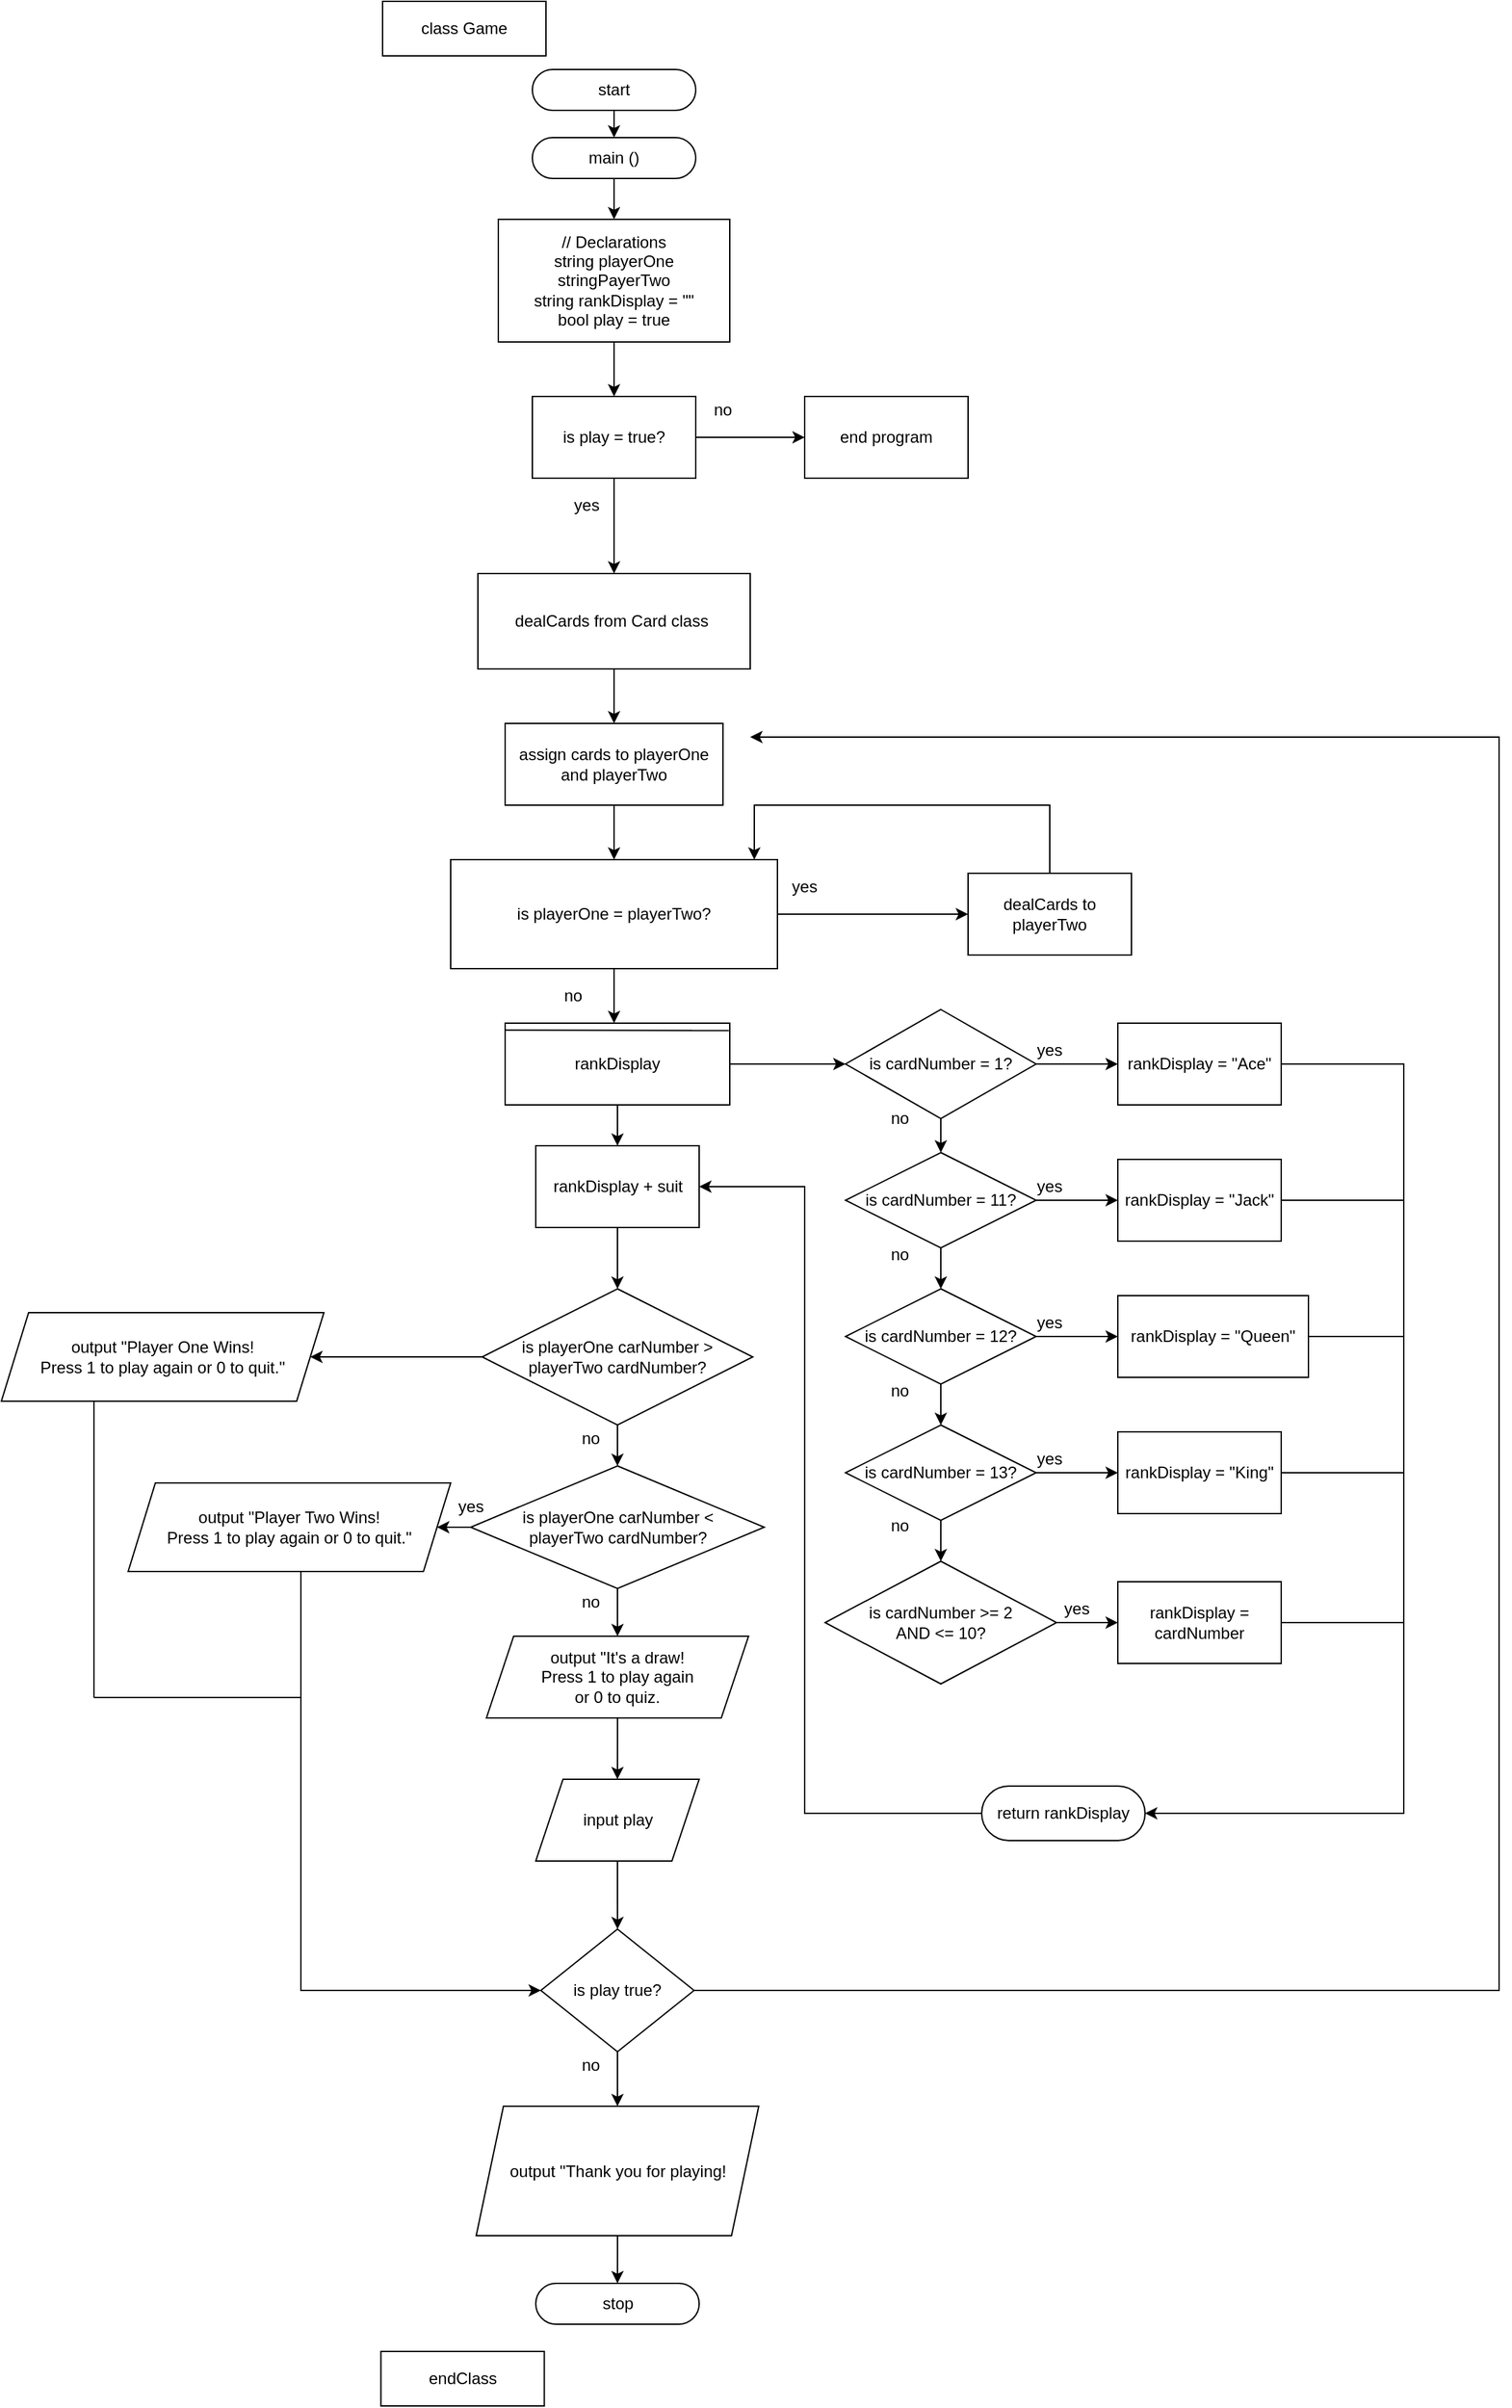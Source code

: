 <mxfile version="13.10.4" type="github">
  <diagram id="C5RBs43oDa-KdzZeNtuy" name="Page-1">
    <mxGraphModel dx="2770" dy="1345" grid="1" gridSize="10" guides="1" tooltips="1" connect="1" arrows="1" fold="1" page="1" pageScale="1" pageWidth="827" pageHeight="1169" math="0" shadow="0">
      <root>
        <mxCell id="WIyWlLk6GJQsqaUBKTNV-0" />
        <mxCell id="WIyWlLk6GJQsqaUBKTNV-1" parent="WIyWlLk6GJQsqaUBKTNV-0" />
        <mxCell id="ioobSqvoQFyh90W7_Rea-0" value="class Game" style="rounded=0;whiteSpace=wrap;html=1;" parent="WIyWlLk6GJQsqaUBKTNV-1" vertex="1">
          <mxGeometry x="50" y="40" width="120" height="40" as="geometry" />
        </mxCell>
        <mxCell id="ioobSqvoQFyh90W7_Rea-4" value="" style="edgeStyle=orthogonalEdgeStyle;rounded=0;orthogonalLoop=1;jettySize=auto;html=1;" parent="WIyWlLk6GJQsqaUBKTNV-1" source="ioobSqvoQFyh90W7_Rea-1" target="ioobSqvoQFyh90W7_Rea-2" edge="1">
          <mxGeometry relative="1" as="geometry" />
        </mxCell>
        <mxCell id="ioobSqvoQFyh90W7_Rea-1" value="main ()" style="rounded=1;whiteSpace=wrap;html=1;arcSize=50;" parent="WIyWlLk6GJQsqaUBKTNV-1" vertex="1">
          <mxGeometry x="160" y="140" width="120" height="30" as="geometry" />
        </mxCell>
        <mxCell id="0O3uf4wftiaskGtzbC3r-9" value="" style="edgeStyle=orthogonalEdgeStyle;rounded=0;orthogonalLoop=1;jettySize=auto;html=1;" edge="1" parent="WIyWlLk6GJQsqaUBKTNV-1" source="ioobSqvoQFyh90W7_Rea-2" target="0O3uf4wftiaskGtzbC3r-8">
          <mxGeometry relative="1" as="geometry" />
        </mxCell>
        <mxCell id="ioobSqvoQFyh90W7_Rea-2" value="// Declarations&lt;br&gt;string playerOne&lt;br&gt;stringPayerTwo&lt;br&gt;string rankDisplay = &quot;&quot;&lt;br&gt;bool play = true&lt;br&gt;" style="rounded=0;whiteSpace=wrap;html=1;" parent="WIyWlLk6GJQsqaUBKTNV-1" vertex="1">
          <mxGeometry x="135" y="200" width="170" height="90" as="geometry" />
        </mxCell>
        <mxCell id="0O3uf4wftiaskGtzbC3r-59" value="" style="edgeStyle=orthogonalEdgeStyle;rounded=0;orthogonalLoop=1;jettySize=auto;html=1;entryX=0;entryY=0.5;entryDx=0;entryDy=0;exitX=1;exitY=0.5;exitDx=0;exitDy=0;" edge="1" parent="WIyWlLk6GJQsqaUBKTNV-1" source="ioobSqvoQFyh90W7_Rea-15" target="0O3uf4wftiaskGtzbC3r-25">
          <mxGeometry relative="1" as="geometry">
            <mxPoint x="345" y="820" as="sourcePoint" />
          </mxGeometry>
        </mxCell>
        <mxCell id="0O3uf4wftiaskGtzbC3r-123" value="" style="edgeStyle=orthogonalEdgeStyle;rounded=0;orthogonalLoop=1;jettySize=auto;html=1;" edge="1" parent="WIyWlLk6GJQsqaUBKTNV-1" source="ioobSqvoQFyh90W7_Rea-15" target="0O3uf4wftiaskGtzbC3r-122">
          <mxGeometry relative="1" as="geometry" />
        </mxCell>
        <mxCell id="ioobSqvoQFyh90W7_Rea-15" value="rankDisplay" style="whiteSpace=wrap;html=1;rounded=0;" parent="WIyWlLk6GJQsqaUBKTNV-1" vertex="1">
          <mxGeometry x="140" y="790" width="165" height="60" as="geometry" />
        </mxCell>
        <mxCell id="ioobSqvoQFyh90W7_Rea-17" value="" style="endArrow=none;html=1;entryX=0.996;entryY=0.09;entryDx=0;entryDy=0;entryPerimeter=0;exitX=0;exitY=0.085;exitDx=0;exitDy=0;exitPerimeter=0;" parent="WIyWlLk6GJQsqaUBKTNV-1" source="ioobSqvoQFyh90W7_Rea-15" target="ioobSqvoQFyh90W7_Rea-15" edge="1">
          <mxGeometry width="50" height="50" relative="1" as="geometry">
            <mxPoint x="140" y="329" as="sourcePoint" />
            <mxPoint x="440" y="290" as="targetPoint" />
            <Array as="points" />
          </mxGeometry>
        </mxCell>
        <mxCell id="VpoSWJ3LKGBdVLAW8ZYA-3" value="" style="edgeStyle=orthogonalEdgeStyle;rounded=0;orthogonalLoop=1;jettySize=auto;html=1;" parent="WIyWlLk6GJQsqaUBKTNV-1" source="VpoSWJ3LKGBdVLAW8ZYA-0" edge="1">
          <mxGeometry relative="1" as="geometry">
            <mxPoint x="220" y="140" as="targetPoint" />
          </mxGeometry>
        </mxCell>
        <mxCell id="VpoSWJ3LKGBdVLAW8ZYA-0" value="start" style="rounded=1;whiteSpace=wrap;html=1;arcSize=50;" parent="WIyWlLk6GJQsqaUBKTNV-1" vertex="1">
          <mxGeometry x="160" y="90" width="120" height="30" as="geometry" />
        </mxCell>
        <mxCell id="0O3uf4wftiaskGtzbC3r-3" value="" style="edgeStyle=orthogonalEdgeStyle;rounded=0;orthogonalLoop=1;jettySize=auto;html=1;" edge="1" parent="WIyWlLk6GJQsqaUBKTNV-1" source="0O3uf4wftiaskGtzbC3r-0" target="0O3uf4wftiaskGtzbC3r-2">
          <mxGeometry relative="1" as="geometry" />
        </mxCell>
        <mxCell id="0O3uf4wftiaskGtzbC3r-0" value="dealCards from Card class&amp;nbsp;" style="whiteSpace=wrap;html=1;rounded=0;" vertex="1" parent="WIyWlLk6GJQsqaUBKTNV-1">
          <mxGeometry x="120" y="460" width="200" height="70" as="geometry" />
        </mxCell>
        <mxCell id="0O3uf4wftiaskGtzbC3r-5" value="" style="edgeStyle=orthogonalEdgeStyle;rounded=0;orthogonalLoop=1;jettySize=auto;html=1;" edge="1" parent="WIyWlLk6GJQsqaUBKTNV-1" source="0O3uf4wftiaskGtzbC3r-2" target="0O3uf4wftiaskGtzbC3r-4">
          <mxGeometry relative="1" as="geometry" />
        </mxCell>
        <mxCell id="0O3uf4wftiaskGtzbC3r-2" value="assign cards to playerOne and playerTwo" style="whiteSpace=wrap;html=1;rounded=0;" vertex="1" parent="WIyWlLk6GJQsqaUBKTNV-1">
          <mxGeometry x="140" y="570" width="160" height="60" as="geometry" />
        </mxCell>
        <mxCell id="0O3uf4wftiaskGtzbC3r-17" value="" style="edgeStyle=orthogonalEdgeStyle;rounded=0;orthogonalLoop=1;jettySize=auto;html=1;" edge="1" parent="WIyWlLk6GJQsqaUBKTNV-1" source="0O3uf4wftiaskGtzbC3r-4" target="0O3uf4wftiaskGtzbC3r-16">
          <mxGeometry relative="1" as="geometry" />
        </mxCell>
        <mxCell id="0O3uf4wftiaskGtzbC3r-22" value="" style="edgeStyle=orthogonalEdgeStyle;rounded=0;orthogonalLoop=1;jettySize=auto;html=1;" edge="1" parent="WIyWlLk6GJQsqaUBKTNV-1" source="0O3uf4wftiaskGtzbC3r-4">
          <mxGeometry relative="1" as="geometry">
            <mxPoint x="220" y="790" as="targetPoint" />
          </mxGeometry>
        </mxCell>
        <mxCell id="0O3uf4wftiaskGtzbC3r-4" value="is playerOne = playerTwo?" style="whiteSpace=wrap;html=1;rounded=0;" vertex="1" parent="WIyWlLk6GJQsqaUBKTNV-1">
          <mxGeometry x="100" y="670" width="240" height="80" as="geometry" />
        </mxCell>
        <mxCell id="0O3uf4wftiaskGtzbC3r-11" value="" style="edgeStyle=orthogonalEdgeStyle;rounded=0;orthogonalLoop=1;jettySize=auto;html=1;" edge="1" parent="WIyWlLk6GJQsqaUBKTNV-1" source="0O3uf4wftiaskGtzbC3r-8" target="0O3uf4wftiaskGtzbC3r-10">
          <mxGeometry relative="1" as="geometry" />
        </mxCell>
        <mxCell id="0O3uf4wftiaskGtzbC3r-12" value="" style="edgeStyle=orthogonalEdgeStyle;rounded=0;orthogonalLoop=1;jettySize=auto;html=1;" edge="1" parent="WIyWlLk6GJQsqaUBKTNV-1" source="0O3uf4wftiaskGtzbC3r-8" target="0O3uf4wftiaskGtzbC3r-0">
          <mxGeometry relative="1" as="geometry" />
        </mxCell>
        <mxCell id="0O3uf4wftiaskGtzbC3r-8" value="is play = true?" style="whiteSpace=wrap;html=1;rounded=0;" vertex="1" parent="WIyWlLk6GJQsqaUBKTNV-1">
          <mxGeometry x="160" y="330" width="120" height="60" as="geometry" />
        </mxCell>
        <mxCell id="0O3uf4wftiaskGtzbC3r-10" value="end program" style="whiteSpace=wrap;html=1;rounded=0;" vertex="1" parent="WIyWlLk6GJQsqaUBKTNV-1">
          <mxGeometry x="360" y="330" width="120" height="60" as="geometry" />
        </mxCell>
        <mxCell id="0O3uf4wftiaskGtzbC3r-13" value="no" style="text;html=1;strokeColor=none;fillColor=none;align=center;verticalAlign=middle;whiteSpace=wrap;rounded=0;" vertex="1" parent="WIyWlLk6GJQsqaUBKTNV-1">
          <mxGeometry x="280" y="330" width="40" height="20" as="geometry" />
        </mxCell>
        <mxCell id="0O3uf4wftiaskGtzbC3r-14" value="yes" style="text;html=1;strokeColor=none;fillColor=none;align=center;verticalAlign=middle;whiteSpace=wrap;rounded=0;" vertex="1" parent="WIyWlLk6GJQsqaUBKTNV-1">
          <mxGeometry x="180" y="400" width="40" height="20" as="geometry" />
        </mxCell>
        <mxCell id="0O3uf4wftiaskGtzbC3r-20" value="" style="edgeStyle=orthogonalEdgeStyle;rounded=0;orthogonalLoop=1;jettySize=auto;html=1;" edge="1" parent="WIyWlLk6GJQsqaUBKTNV-1" source="0O3uf4wftiaskGtzbC3r-16">
          <mxGeometry relative="1" as="geometry">
            <mxPoint x="323" y="670" as="targetPoint" />
            <Array as="points">
              <mxPoint x="540" y="630" />
              <mxPoint x="323" y="630" />
              <mxPoint x="323" y="665" />
              <mxPoint x="323" y="665" />
            </Array>
          </mxGeometry>
        </mxCell>
        <mxCell id="0O3uf4wftiaskGtzbC3r-16" value="dealCards to playerTwo&lt;span style=&quot;color: rgba(0 , 0 , 0 , 0) ; font-family: monospace ; font-size: 0px&quot;&gt;%3CmxGraphModel%3E%3Croot%3E%3CmxCell%20id%3D%220%22%2F%3E%3CmxCell%20id%3D%221%22%20parent%3D%220%22%2F%3E%3CmxCell%20id%3D%222%22%20value%3D%22No%22%20style%3D%22text%3Bhtml%3D1%3BstrokeColor%3Dnone%3BfillColor%3Dnone%3Balign%3Dcenter%3BverticalAlign%3Dmiddle%3BwhiteSpace%3Dwrap%3Brounded%3D0%3B%22%20vertex%3D%221%22%20parent%3D%221%22%3E%3CmxGeometry%20x%3D%22280%22%20y%3D%22330%22%20width%3D%2240%22%20height%3D%2220%22%20as%3D%22geometry%22%2F%3E%3C%2FmxCell%3E%3C%2Froot%3E%3C%2FmxGraphModel%3E&lt;/span&gt;" style="whiteSpace=wrap;html=1;rounded=0;" vertex="1" parent="WIyWlLk6GJQsqaUBKTNV-1">
          <mxGeometry x="480" y="680" width="120" height="60" as="geometry" />
        </mxCell>
        <mxCell id="0O3uf4wftiaskGtzbC3r-18" value="yes" style="text;html=1;strokeColor=none;fillColor=none;align=center;verticalAlign=middle;whiteSpace=wrap;rounded=0;" vertex="1" parent="WIyWlLk6GJQsqaUBKTNV-1">
          <mxGeometry x="340" y="680" width="40" height="20" as="geometry" />
        </mxCell>
        <mxCell id="0O3uf4wftiaskGtzbC3r-23" value="no" style="text;html=1;strokeColor=none;fillColor=none;align=center;verticalAlign=middle;whiteSpace=wrap;rounded=0;" vertex="1" parent="WIyWlLk6GJQsqaUBKTNV-1">
          <mxGeometry x="170" y="760" width="40" height="20" as="geometry" />
        </mxCell>
        <mxCell id="0O3uf4wftiaskGtzbC3r-29" value="" style="edgeStyle=orthogonalEdgeStyle;rounded=0;orthogonalLoop=1;jettySize=auto;html=1;" edge="1" parent="WIyWlLk6GJQsqaUBKTNV-1" source="0O3uf4wftiaskGtzbC3r-25" target="0O3uf4wftiaskGtzbC3r-28">
          <mxGeometry relative="1" as="geometry" />
        </mxCell>
        <mxCell id="0O3uf4wftiaskGtzbC3r-34" value="" style="edgeStyle=orthogonalEdgeStyle;rounded=0;orthogonalLoop=1;jettySize=auto;html=1;" edge="1" parent="WIyWlLk6GJQsqaUBKTNV-1" source="0O3uf4wftiaskGtzbC3r-25" target="0O3uf4wftiaskGtzbC3r-33">
          <mxGeometry relative="1" as="geometry" />
        </mxCell>
        <mxCell id="0O3uf4wftiaskGtzbC3r-25" value="is cardNumber = 1?" style="rhombus;whiteSpace=wrap;html=1;" vertex="1" parent="WIyWlLk6GJQsqaUBKTNV-1">
          <mxGeometry x="390" y="780" width="140" height="80" as="geometry" />
        </mxCell>
        <mxCell id="0O3uf4wftiaskGtzbC3r-36" value="" style="edgeStyle=orthogonalEdgeStyle;rounded=0;orthogonalLoop=1;jettySize=auto;html=1;" edge="1" parent="WIyWlLk6GJQsqaUBKTNV-1" source="0O3uf4wftiaskGtzbC3r-28" target="0O3uf4wftiaskGtzbC3r-35">
          <mxGeometry relative="1" as="geometry" />
        </mxCell>
        <mxCell id="0O3uf4wftiaskGtzbC3r-39" value="" style="edgeStyle=orthogonalEdgeStyle;rounded=0;orthogonalLoop=1;jettySize=auto;html=1;" edge="1" parent="WIyWlLk6GJQsqaUBKTNV-1" source="0O3uf4wftiaskGtzbC3r-28" target="0O3uf4wftiaskGtzbC3r-38">
          <mxGeometry relative="1" as="geometry" />
        </mxCell>
        <mxCell id="0O3uf4wftiaskGtzbC3r-28" value="is cardNumber = 11?" style="rhombus;whiteSpace=wrap;html=1;" vertex="1" parent="WIyWlLk6GJQsqaUBKTNV-1">
          <mxGeometry x="390" y="885" width="140" height="70" as="geometry" />
        </mxCell>
        <mxCell id="0O3uf4wftiaskGtzbC3r-63" value="" style="edgeStyle=orthogonalEdgeStyle;rounded=0;orthogonalLoop=1;jettySize=auto;html=1;" edge="1" parent="WIyWlLk6GJQsqaUBKTNV-1" source="0O3uf4wftiaskGtzbC3r-33">
          <mxGeometry relative="1" as="geometry">
            <mxPoint x="610" y="1370" as="targetPoint" />
            <Array as="points">
              <mxPoint x="800" y="820" />
              <mxPoint x="800" y="1370" />
            </Array>
          </mxGeometry>
        </mxCell>
        <mxCell id="0O3uf4wftiaskGtzbC3r-33" value="rankDisplay = &quot;Ace&quot;" style="whiteSpace=wrap;html=1;rounded=0;" vertex="1" parent="WIyWlLk6GJQsqaUBKTNV-1">
          <mxGeometry x="590" y="790" width="120" height="60" as="geometry" />
        </mxCell>
        <mxCell id="0O3uf4wftiaskGtzbC3r-35" value="rankDisplay = &quot;Jack&quot;" style="whiteSpace=wrap;html=1;rounded=0;" vertex="1" parent="WIyWlLk6GJQsqaUBKTNV-1">
          <mxGeometry x="590" y="890" width="120" height="60" as="geometry" />
        </mxCell>
        <mxCell id="0O3uf4wftiaskGtzbC3r-41" value="" style="edgeStyle=orthogonalEdgeStyle;rounded=0;orthogonalLoop=1;jettySize=auto;html=1;" edge="1" parent="WIyWlLk6GJQsqaUBKTNV-1" source="0O3uf4wftiaskGtzbC3r-38" target="0O3uf4wftiaskGtzbC3r-40">
          <mxGeometry relative="1" as="geometry" />
        </mxCell>
        <mxCell id="0O3uf4wftiaskGtzbC3r-43" value="" style="edgeStyle=orthogonalEdgeStyle;rounded=0;orthogonalLoop=1;jettySize=auto;html=1;" edge="1" parent="WIyWlLk6GJQsqaUBKTNV-1" source="0O3uf4wftiaskGtzbC3r-38" target="0O3uf4wftiaskGtzbC3r-42">
          <mxGeometry relative="1" as="geometry" />
        </mxCell>
        <mxCell id="0O3uf4wftiaskGtzbC3r-38" value="is cardNumber = 12?" style="rhombus;whiteSpace=wrap;html=1;" vertex="1" parent="WIyWlLk6GJQsqaUBKTNV-1">
          <mxGeometry x="390" y="985" width="140" height="70" as="geometry" />
        </mxCell>
        <mxCell id="0O3uf4wftiaskGtzbC3r-67" value="" style="endArrow=none;html=1;" edge="1" parent="WIyWlLk6GJQsqaUBKTNV-1" source="0O3uf4wftiaskGtzbC3r-40">
          <mxGeometry relative="1" as="geometry">
            <mxPoint x="800" y="1020" as="targetPoint" />
          </mxGeometry>
        </mxCell>
        <mxCell id="0O3uf4wftiaskGtzbC3r-40" value="rankDisplay = &quot;Queen&quot;" style="whiteSpace=wrap;html=1;rounded=0;" vertex="1" parent="WIyWlLk6GJQsqaUBKTNV-1">
          <mxGeometry x="590" y="990" width="140" height="60" as="geometry" />
        </mxCell>
        <mxCell id="0O3uf4wftiaskGtzbC3r-45" value="" style="edgeStyle=orthogonalEdgeStyle;rounded=0;orthogonalLoop=1;jettySize=auto;html=1;" edge="1" parent="WIyWlLk6GJQsqaUBKTNV-1" source="0O3uf4wftiaskGtzbC3r-42" target="0O3uf4wftiaskGtzbC3r-44">
          <mxGeometry relative="1" as="geometry" />
        </mxCell>
        <mxCell id="0O3uf4wftiaskGtzbC3r-57" value="" style="edgeStyle=orthogonalEdgeStyle;rounded=0;orthogonalLoop=1;jettySize=auto;html=1;" edge="1" parent="WIyWlLk6GJQsqaUBKTNV-1" source="0O3uf4wftiaskGtzbC3r-42" target="0O3uf4wftiaskGtzbC3r-54">
          <mxGeometry relative="1" as="geometry" />
        </mxCell>
        <mxCell id="0O3uf4wftiaskGtzbC3r-42" value="is cardNumber = 13?" style="rhombus;whiteSpace=wrap;html=1;" vertex="1" parent="WIyWlLk6GJQsqaUBKTNV-1">
          <mxGeometry x="390" y="1085" width="140" height="70" as="geometry" />
        </mxCell>
        <mxCell id="0O3uf4wftiaskGtzbC3r-69" value="" style="endArrow=none;html=1;" edge="1" parent="WIyWlLk6GJQsqaUBKTNV-1" source="0O3uf4wftiaskGtzbC3r-44">
          <mxGeometry relative="1" as="geometry">
            <mxPoint x="800" y="1120" as="targetPoint" />
          </mxGeometry>
        </mxCell>
        <mxCell id="0O3uf4wftiaskGtzbC3r-44" value="rankDisplay = &quot;King&quot;" style="whiteSpace=wrap;html=1;rounded=0;" vertex="1" parent="WIyWlLk6GJQsqaUBKTNV-1">
          <mxGeometry x="590" y="1090" width="120" height="60" as="geometry" />
        </mxCell>
        <mxCell id="0O3uf4wftiaskGtzbC3r-46" value="yes" style="text;html=1;strokeColor=none;fillColor=none;align=center;verticalAlign=middle;whiteSpace=wrap;rounded=0;" vertex="1" parent="WIyWlLk6GJQsqaUBKTNV-1">
          <mxGeometry x="520" y="800" width="40" height="20" as="geometry" />
        </mxCell>
        <mxCell id="0O3uf4wftiaskGtzbC3r-47" value="yes" style="text;html=1;strokeColor=none;fillColor=none;align=center;verticalAlign=middle;whiteSpace=wrap;rounded=0;" vertex="1" parent="WIyWlLk6GJQsqaUBKTNV-1">
          <mxGeometry x="520" y="900" width="40" height="20" as="geometry" />
        </mxCell>
        <mxCell id="0O3uf4wftiaskGtzbC3r-48" value="yes" style="text;html=1;strokeColor=none;fillColor=none;align=center;verticalAlign=middle;whiteSpace=wrap;rounded=0;" vertex="1" parent="WIyWlLk6GJQsqaUBKTNV-1">
          <mxGeometry x="520" y="1000" width="40" height="20" as="geometry" />
        </mxCell>
        <mxCell id="0O3uf4wftiaskGtzbC3r-49" value="yes" style="text;html=1;strokeColor=none;fillColor=none;align=center;verticalAlign=middle;whiteSpace=wrap;rounded=0;" vertex="1" parent="WIyWlLk6GJQsqaUBKTNV-1">
          <mxGeometry x="520" y="1100" width="40" height="20" as="geometry" />
        </mxCell>
        <mxCell id="0O3uf4wftiaskGtzbC3r-50" value="no" style="text;html=1;strokeColor=none;fillColor=none;align=center;verticalAlign=middle;whiteSpace=wrap;rounded=0;" vertex="1" parent="WIyWlLk6GJQsqaUBKTNV-1">
          <mxGeometry x="410" y="850" width="40" height="20" as="geometry" />
        </mxCell>
        <mxCell id="0O3uf4wftiaskGtzbC3r-51" value="no" style="text;html=1;strokeColor=none;fillColor=none;align=center;verticalAlign=middle;whiteSpace=wrap;rounded=0;" vertex="1" parent="WIyWlLk6GJQsqaUBKTNV-1">
          <mxGeometry x="410" y="950" width="40" height="20" as="geometry" />
        </mxCell>
        <mxCell id="0O3uf4wftiaskGtzbC3r-52" value="no" style="text;html=1;strokeColor=none;fillColor=none;align=center;verticalAlign=middle;whiteSpace=wrap;rounded=0;" vertex="1" parent="WIyWlLk6GJQsqaUBKTNV-1">
          <mxGeometry x="410" y="1050" width="40" height="20" as="geometry" />
        </mxCell>
        <mxCell id="0O3uf4wftiaskGtzbC3r-53" value="" style="edgeStyle=orthogonalEdgeStyle;rounded=0;orthogonalLoop=1;jettySize=auto;html=1;" edge="1" parent="WIyWlLk6GJQsqaUBKTNV-1" source="0O3uf4wftiaskGtzbC3r-54" target="0O3uf4wftiaskGtzbC3r-55">
          <mxGeometry relative="1" as="geometry" />
        </mxCell>
        <mxCell id="0O3uf4wftiaskGtzbC3r-54" value="is cardNumber &amp;gt;= 2 &lt;br&gt;AND &amp;lt;= 10?" style="rhombus;whiteSpace=wrap;html=1;" vertex="1" parent="WIyWlLk6GJQsqaUBKTNV-1">
          <mxGeometry x="375" y="1185" width="170" height="90" as="geometry" />
        </mxCell>
        <mxCell id="0O3uf4wftiaskGtzbC3r-71" value="" style="endArrow=none;html=1;" edge="1" parent="WIyWlLk6GJQsqaUBKTNV-1" source="0O3uf4wftiaskGtzbC3r-55">
          <mxGeometry relative="1" as="geometry">
            <mxPoint x="800" y="1230" as="targetPoint" />
          </mxGeometry>
        </mxCell>
        <mxCell id="0O3uf4wftiaskGtzbC3r-55" value="rankDisplay = cardNumber" style="whiteSpace=wrap;html=1;rounded=0;" vertex="1" parent="WIyWlLk6GJQsqaUBKTNV-1">
          <mxGeometry x="590" y="1200" width="120" height="60" as="geometry" />
        </mxCell>
        <mxCell id="0O3uf4wftiaskGtzbC3r-56" value="yes" style="text;html=1;strokeColor=none;fillColor=none;align=center;verticalAlign=middle;whiteSpace=wrap;rounded=0;" vertex="1" parent="WIyWlLk6GJQsqaUBKTNV-1">
          <mxGeometry x="540" y="1210" width="40" height="20" as="geometry" />
        </mxCell>
        <mxCell id="0O3uf4wftiaskGtzbC3r-58" value="no" style="text;html=1;strokeColor=none;fillColor=none;align=center;verticalAlign=middle;whiteSpace=wrap;rounded=0;" vertex="1" parent="WIyWlLk6GJQsqaUBKTNV-1">
          <mxGeometry x="410" y="1149" width="40" height="20" as="geometry" />
        </mxCell>
        <mxCell id="0O3uf4wftiaskGtzbC3r-79" value="" style="edgeStyle=orthogonalEdgeStyle;rounded=0;orthogonalLoop=1;jettySize=auto;html=1;" edge="1" parent="WIyWlLk6GJQsqaUBKTNV-1" source="0O3uf4wftiaskGtzbC3r-60" target="0O3uf4wftiaskGtzbC3r-78">
          <mxGeometry relative="1" as="geometry" />
        </mxCell>
        <mxCell id="0O3uf4wftiaskGtzbC3r-111" value="" style="edgeStyle=orthogonalEdgeStyle;rounded=0;orthogonalLoop=1;jettySize=auto;html=1;" edge="1" parent="WIyWlLk6GJQsqaUBKTNV-1" source="0O3uf4wftiaskGtzbC3r-60" target="0O3uf4wftiaskGtzbC3r-109">
          <mxGeometry relative="1" as="geometry" />
        </mxCell>
        <mxCell id="0O3uf4wftiaskGtzbC3r-60" value="is playerOne carNumber &amp;gt; playerTwo cardNumber?" style="rhombus;whiteSpace=wrap;html=1;" vertex="1" parent="WIyWlLk6GJQsqaUBKTNV-1">
          <mxGeometry x="123.13" y="985" width="198.75" height="100" as="geometry" />
        </mxCell>
        <mxCell id="0O3uf4wftiaskGtzbC3r-75" value="" style="edgeStyle=orthogonalEdgeStyle;rounded=0;orthogonalLoop=1;jettySize=auto;html=1;entryX=1;entryY=0.5;entryDx=0;entryDy=0;" edge="1" parent="WIyWlLk6GJQsqaUBKTNV-1" source="0O3uf4wftiaskGtzbC3r-73" target="0O3uf4wftiaskGtzbC3r-122">
          <mxGeometry relative="1" as="geometry">
            <mxPoint x="290" y="910" as="targetPoint" />
            <Array as="points">
              <mxPoint x="360" y="1370" />
              <mxPoint x="360" y="910" />
            </Array>
          </mxGeometry>
        </mxCell>
        <mxCell id="0O3uf4wftiaskGtzbC3r-73" value="return rankDisplay" style="rounded=1;whiteSpace=wrap;html=1;arcSize=50;" vertex="1" parent="WIyWlLk6GJQsqaUBKTNV-1">
          <mxGeometry x="490" y="1350" width="120" height="40" as="geometry" />
        </mxCell>
        <mxCell id="0O3uf4wftiaskGtzbC3r-76" value="" style="endArrow=none;html=1;" edge="1" parent="WIyWlLk6GJQsqaUBKTNV-1">
          <mxGeometry width="50" height="50" relative="1" as="geometry">
            <mxPoint x="710" y="920" as="sourcePoint" />
            <mxPoint x="800" y="920" as="targetPoint" />
          </mxGeometry>
        </mxCell>
        <mxCell id="0O3uf4wftiaskGtzbC3r-87" value="" style="edgeStyle=orthogonalEdgeStyle;rounded=0;orthogonalLoop=1;jettySize=auto;html=1;" edge="1" parent="WIyWlLk6GJQsqaUBKTNV-1" source="0O3uf4wftiaskGtzbC3r-78" target="0O3uf4wftiaskGtzbC3r-86">
          <mxGeometry relative="1" as="geometry" />
        </mxCell>
        <mxCell id="0O3uf4wftiaskGtzbC3r-105" value="" style="edgeStyle=orthogonalEdgeStyle;rounded=0;orthogonalLoop=1;jettySize=auto;html=1;" edge="1" parent="WIyWlLk6GJQsqaUBKTNV-1" source="0O3uf4wftiaskGtzbC3r-78" target="0O3uf4wftiaskGtzbC3r-104">
          <mxGeometry relative="1" as="geometry" />
        </mxCell>
        <mxCell id="0O3uf4wftiaskGtzbC3r-78" value="is playerOne carNumber &amp;lt;&lt;br&gt;playerTwo cardNumber?" style="rhombus;whiteSpace=wrap;html=1;" vertex="1" parent="WIyWlLk6GJQsqaUBKTNV-1">
          <mxGeometry x="114.69" y="1115" width="215.63" height="90" as="geometry" />
        </mxCell>
        <mxCell id="0O3uf4wftiaskGtzbC3r-80" value="no" style="text;html=1;strokeColor=none;fillColor=none;align=center;verticalAlign=middle;whiteSpace=wrap;rounded=0;" vertex="1" parent="WIyWlLk6GJQsqaUBKTNV-1">
          <mxGeometry x="183.13" y="1085" width="40" height="20" as="geometry" />
        </mxCell>
        <mxCell id="0O3uf4wftiaskGtzbC3r-81" value="no" style="text;html=1;strokeColor=none;fillColor=none;align=center;verticalAlign=middle;whiteSpace=wrap;rounded=0;" vertex="1" parent="WIyWlLk6GJQsqaUBKTNV-1">
          <mxGeometry x="183.13" y="1205" width="40" height="20" as="geometry" />
        </mxCell>
        <mxCell id="0O3uf4wftiaskGtzbC3r-91" value="" style="edgeStyle=orthogonalEdgeStyle;rounded=0;orthogonalLoop=1;jettySize=auto;html=1;" edge="1" parent="WIyWlLk6GJQsqaUBKTNV-1" source="0O3uf4wftiaskGtzbC3r-86" target="0O3uf4wftiaskGtzbC3r-90">
          <mxGeometry relative="1" as="geometry" />
        </mxCell>
        <mxCell id="0O3uf4wftiaskGtzbC3r-86" value="output &quot;It&#39;s a draw! &lt;br&gt;Press 1 to play again &lt;br&gt;or 0 to quiz." style="shape=parallelogram;perimeter=parallelogramPerimeter;whiteSpace=wrap;html=1;fixedSize=1;rounded=0;" vertex="1" parent="WIyWlLk6GJQsqaUBKTNV-1">
          <mxGeometry x="126.26" y="1240" width="192.5" height="60" as="geometry" />
        </mxCell>
        <mxCell id="0O3uf4wftiaskGtzbC3r-93" value="" style="edgeStyle=orthogonalEdgeStyle;rounded=0;orthogonalLoop=1;jettySize=auto;html=1;" edge="1" parent="WIyWlLk6GJQsqaUBKTNV-1" source="0O3uf4wftiaskGtzbC3r-90" target="0O3uf4wftiaskGtzbC3r-92">
          <mxGeometry relative="1" as="geometry" />
        </mxCell>
        <mxCell id="0O3uf4wftiaskGtzbC3r-90" value="input play" style="shape=parallelogram;perimeter=parallelogramPerimeter;whiteSpace=wrap;html=1;fixedSize=1;rounded=0;" vertex="1" parent="WIyWlLk6GJQsqaUBKTNV-1">
          <mxGeometry x="162.51" y="1345" width="120" height="60" as="geometry" />
        </mxCell>
        <mxCell id="0O3uf4wftiaskGtzbC3r-97" value="" style="edgeStyle=orthogonalEdgeStyle;rounded=0;orthogonalLoop=1;jettySize=auto;html=1;" edge="1" parent="WIyWlLk6GJQsqaUBKTNV-1" source="0O3uf4wftiaskGtzbC3r-92" target="0O3uf4wftiaskGtzbC3r-96">
          <mxGeometry relative="1" as="geometry" />
        </mxCell>
        <mxCell id="0O3uf4wftiaskGtzbC3r-102" value="" style="edgeStyle=orthogonalEdgeStyle;rounded=0;orthogonalLoop=1;jettySize=auto;html=1;entryX=1;entryY=0.5;entryDx=0;entryDy=0;" edge="1" parent="WIyWlLk6GJQsqaUBKTNV-1" source="0O3uf4wftiaskGtzbC3r-92">
          <mxGeometry relative="1" as="geometry">
            <mxPoint x="320" y="580" as="targetPoint" />
            <Array as="points">
              <mxPoint x="870" y="1500" />
              <mxPoint x="870" y="580" />
            </Array>
          </mxGeometry>
        </mxCell>
        <mxCell id="0O3uf4wftiaskGtzbC3r-92" value="is play true?" style="rhombus;whiteSpace=wrap;html=1;rounded=0;" vertex="1" parent="WIyWlLk6GJQsqaUBKTNV-1">
          <mxGeometry x="166.25" y="1455" width="112.51" height="90" as="geometry" />
        </mxCell>
        <mxCell id="0O3uf4wftiaskGtzbC3r-118" value="" style="edgeStyle=orthogonalEdgeStyle;rounded=0;orthogonalLoop=1;jettySize=auto;html=1;" edge="1" parent="WIyWlLk6GJQsqaUBKTNV-1" source="0O3uf4wftiaskGtzbC3r-96" target="0O3uf4wftiaskGtzbC3r-117">
          <mxGeometry relative="1" as="geometry" />
        </mxCell>
        <mxCell id="0O3uf4wftiaskGtzbC3r-96" value="output &quot;Thank you for playing!" style="shape=parallelogram;perimeter=parallelogramPerimeter;whiteSpace=wrap;html=1;fixedSize=1;rounded=0;" vertex="1" parent="WIyWlLk6GJQsqaUBKTNV-1">
          <mxGeometry x="118.76" y="1585" width="207.5" height="95" as="geometry" />
        </mxCell>
        <mxCell id="0O3uf4wftiaskGtzbC3r-98" value="no" style="text;html=1;strokeColor=none;fillColor=none;align=center;verticalAlign=middle;whiteSpace=wrap;rounded=0;" vertex="1" parent="WIyWlLk6GJQsqaUBKTNV-1">
          <mxGeometry x="183.13" y="1545" width="40" height="20" as="geometry" />
        </mxCell>
        <mxCell id="0O3uf4wftiaskGtzbC3r-107" value="" style="edgeStyle=orthogonalEdgeStyle;rounded=0;orthogonalLoop=1;jettySize=auto;html=1;entryX=0;entryY=0.5;entryDx=0;entryDy=0;" edge="1" parent="WIyWlLk6GJQsqaUBKTNV-1" source="0O3uf4wftiaskGtzbC3r-104" target="0O3uf4wftiaskGtzbC3r-92">
          <mxGeometry relative="1" as="geometry">
            <mxPoint x="-42" y="1515" as="targetPoint" />
            <Array as="points">
              <mxPoint x="-10" y="1500" />
            </Array>
          </mxGeometry>
        </mxCell>
        <mxCell id="0O3uf4wftiaskGtzbC3r-104" value="output &quot;Player Two Wins! &lt;br&gt;Press 1 to play again or 0 to quit.&quot;" style="shape=parallelogram;perimeter=parallelogramPerimeter;whiteSpace=wrap;html=1;fixedSize=1;" vertex="1" parent="WIyWlLk6GJQsqaUBKTNV-1">
          <mxGeometry x="-136.88" y="1127.5" width="236.88" height="65" as="geometry" />
        </mxCell>
        <mxCell id="0O3uf4wftiaskGtzbC3r-108" value="yes" style="text;html=1;strokeColor=none;fillColor=none;align=center;verticalAlign=middle;whiteSpace=wrap;rounded=0;" vertex="1" parent="WIyWlLk6GJQsqaUBKTNV-1">
          <mxGeometry x="95" y="1135" width="40" height="20" as="geometry" />
        </mxCell>
        <mxCell id="0O3uf4wftiaskGtzbC3r-109" value="output &quot;Player One Wins! &lt;br&gt;Press 1 to play again or 0 to quit.&quot;" style="shape=parallelogram;perimeter=parallelogramPerimeter;whiteSpace=wrap;html=1;fixedSize=1;" vertex="1" parent="WIyWlLk6GJQsqaUBKTNV-1">
          <mxGeometry x="-230" y="1002.5" width="236.88" height="65" as="geometry" />
        </mxCell>
        <mxCell id="0O3uf4wftiaskGtzbC3r-114" value="" style="endArrow=none;html=1;" edge="1" parent="WIyWlLk6GJQsqaUBKTNV-1">
          <mxGeometry width="50" height="50" relative="1" as="geometry">
            <mxPoint x="-162" y="1285" as="sourcePoint" />
            <mxPoint x="-162" y="1067" as="targetPoint" />
          </mxGeometry>
        </mxCell>
        <mxCell id="0O3uf4wftiaskGtzbC3r-115" value="" style="endArrow=none;html=1;" edge="1" parent="WIyWlLk6GJQsqaUBKTNV-1">
          <mxGeometry width="50" height="50" relative="1" as="geometry">
            <mxPoint x="-162" y="1285" as="sourcePoint" />
            <mxPoint x="-10" y="1285" as="targetPoint" />
          </mxGeometry>
        </mxCell>
        <mxCell id="0O3uf4wftiaskGtzbC3r-116" value="endClass" style="rounded=0;whiteSpace=wrap;html=1;" vertex="1" parent="WIyWlLk6GJQsqaUBKTNV-1">
          <mxGeometry x="48.76" y="1765" width="120" height="40" as="geometry" />
        </mxCell>
        <mxCell id="0O3uf4wftiaskGtzbC3r-117" value="stop" style="rounded=1;whiteSpace=wrap;html=1;arcSize=50;" vertex="1" parent="WIyWlLk6GJQsqaUBKTNV-1">
          <mxGeometry x="162.51" y="1715" width="120" height="30" as="geometry" />
        </mxCell>
        <mxCell id="0O3uf4wftiaskGtzbC3r-124" value="" style="edgeStyle=orthogonalEdgeStyle;rounded=0;orthogonalLoop=1;jettySize=auto;html=1;" edge="1" parent="WIyWlLk6GJQsqaUBKTNV-1" source="0O3uf4wftiaskGtzbC3r-122" target="0O3uf4wftiaskGtzbC3r-60">
          <mxGeometry relative="1" as="geometry" />
        </mxCell>
        <mxCell id="0O3uf4wftiaskGtzbC3r-122" value="rankDisplay + suit" style="rounded=0;whiteSpace=wrap;html=1;" vertex="1" parent="WIyWlLk6GJQsqaUBKTNV-1">
          <mxGeometry x="162.51" y="880" width="120" height="60" as="geometry" />
        </mxCell>
      </root>
    </mxGraphModel>
  </diagram>
</mxfile>

